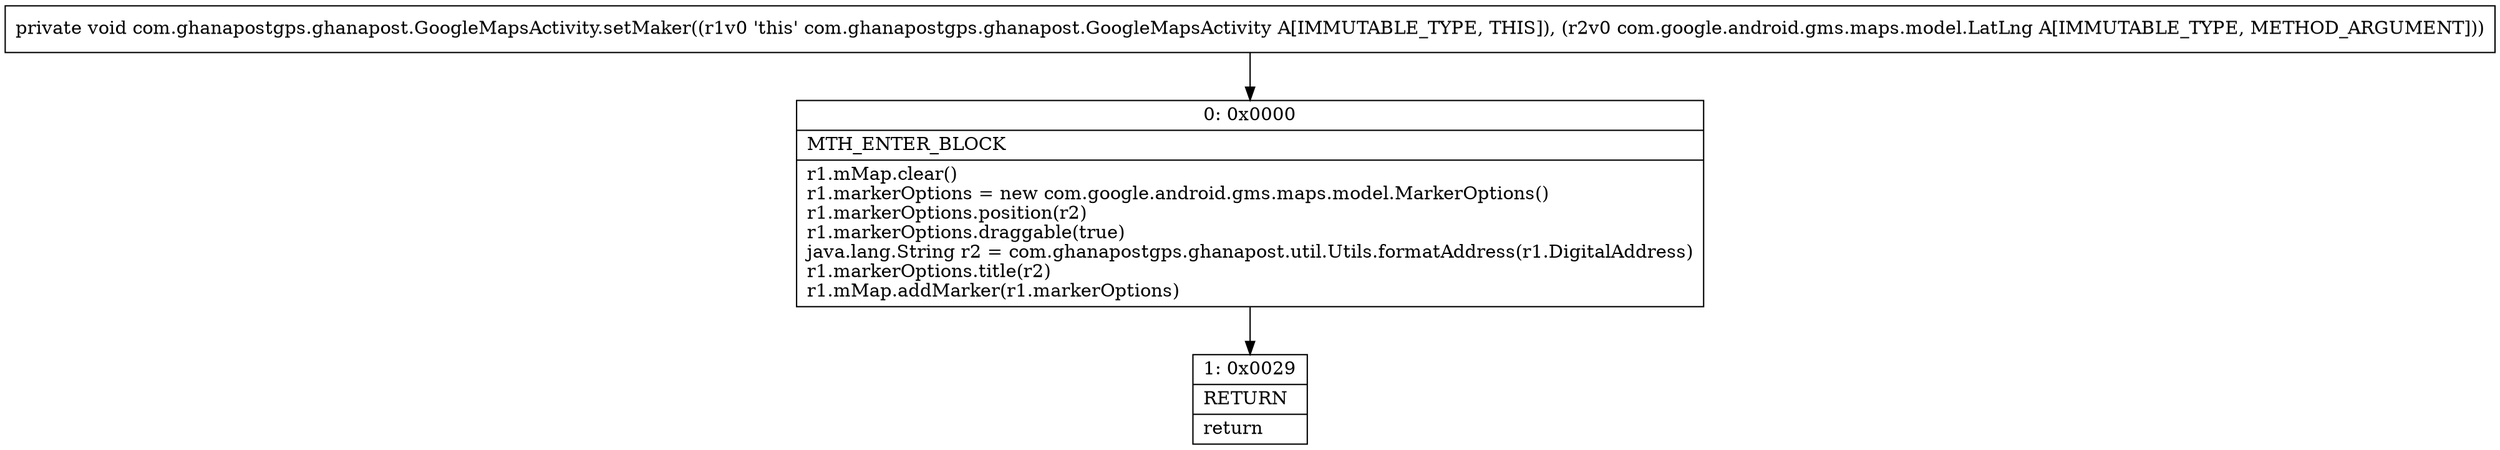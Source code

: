 digraph "CFG forcom.ghanapostgps.ghanapost.GoogleMapsActivity.setMaker(Lcom\/google\/android\/gms\/maps\/model\/LatLng;)V" {
Node_0 [shape=record,label="{0\:\ 0x0000|MTH_ENTER_BLOCK\l|r1.mMap.clear()\lr1.markerOptions = new com.google.android.gms.maps.model.MarkerOptions()\lr1.markerOptions.position(r2)\lr1.markerOptions.draggable(true)\ljava.lang.String r2 = com.ghanapostgps.ghanapost.util.Utils.formatAddress(r1.DigitalAddress)\lr1.markerOptions.title(r2)\lr1.mMap.addMarker(r1.markerOptions)\l}"];
Node_1 [shape=record,label="{1\:\ 0x0029|RETURN\l|return\l}"];
MethodNode[shape=record,label="{private void com.ghanapostgps.ghanapost.GoogleMapsActivity.setMaker((r1v0 'this' com.ghanapostgps.ghanapost.GoogleMapsActivity A[IMMUTABLE_TYPE, THIS]), (r2v0 com.google.android.gms.maps.model.LatLng A[IMMUTABLE_TYPE, METHOD_ARGUMENT])) }"];
MethodNode -> Node_0;
Node_0 -> Node_1;
}

